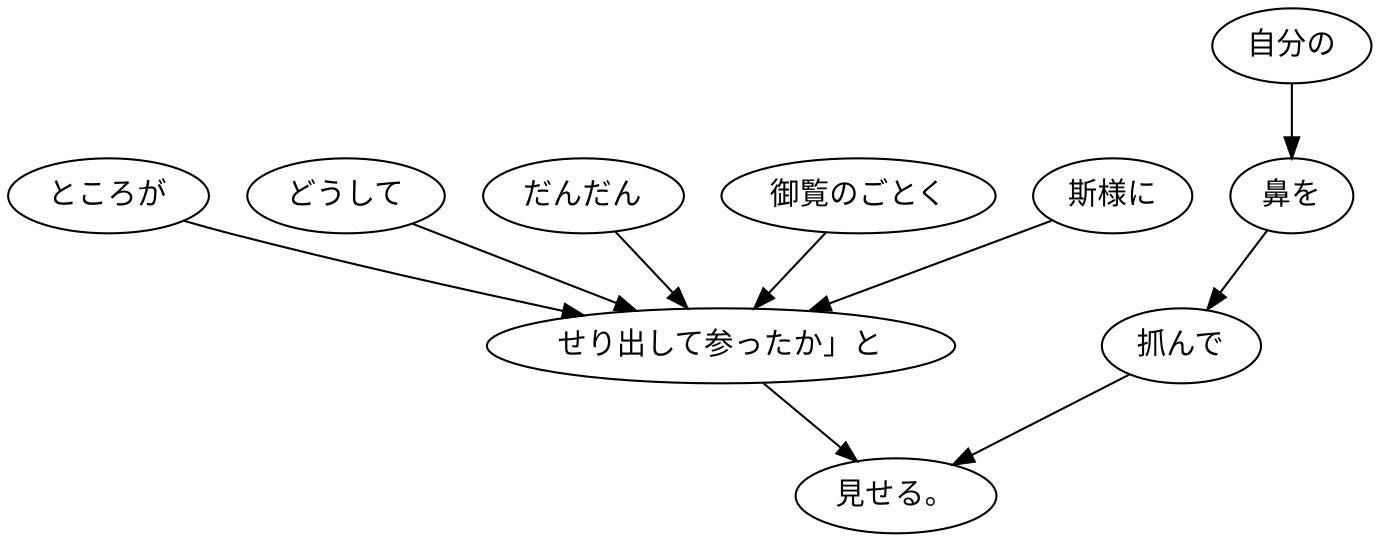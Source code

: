 digraph graph1969 {
	node0 [label="ところが"];
	node1 [label="どうして"];
	node2 [label="だんだん"];
	node3 [label="御覧のごとく"];
	node4 [label="斯様に"];
	node5 [label="せり出して参ったか」と"];
	node6 [label="自分の"];
	node7 [label="鼻を"];
	node8 [label="抓んで"];
	node9 [label="見せる。"];
	node0 -> node5;
	node1 -> node5;
	node2 -> node5;
	node3 -> node5;
	node4 -> node5;
	node5 -> node9;
	node6 -> node7;
	node7 -> node8;
	node8 -> node9;
}
